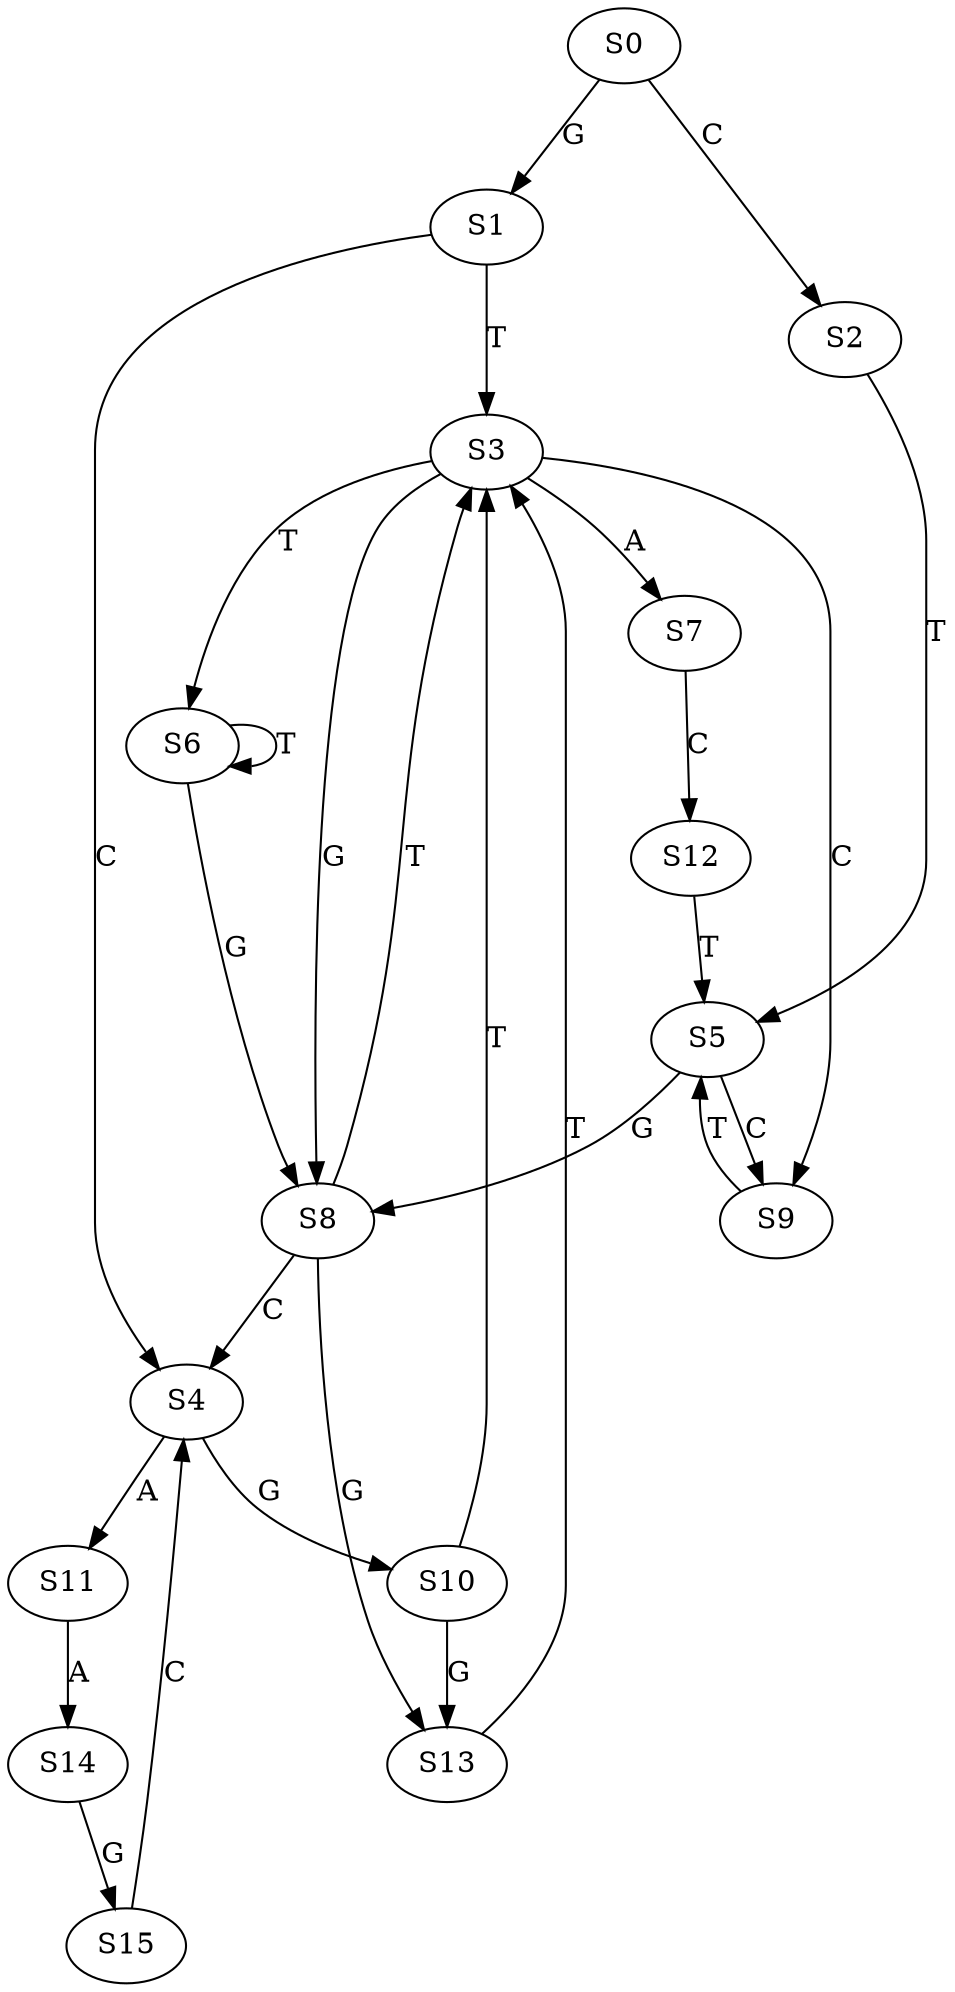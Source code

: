 strict digraph  {
	S0 -> S1 [ label = G ];
	S0 -> S2 [ label = C ];
	S1 -> S3 [ label = T ];
	S1 -> S4 [ label = C ];
	S2 -> S5 [ label = T ];
	S3 -> S6 [ label = T ];
	S3 -> S7 [ label = A ];
	S3 -> S8 [ label = G ];
	S3 -> S9 [ label = C ];
	S4 -> S10 [ label = G ];
	S4 -> S11 [ label = A ];
	S5 -> S8 [ label = G ];
	S5 -> S9 [ label = C ];
	S6 -> S8 [ label = G ];
	S6 -> S6 [ label = T ];
	S7 -> S12 [ label = C ];
	S8 -> S4 [ label = C ];
	S8 -> S3 [ label = T ];
	S8 -> S13 [ label = G ];
	S9 -> S5 [ label = T ];
	S10 -> S3 [ label = T ];
	S10 -> S13 [ label = G ];
	S11 -> S14 [ label = A ];
	S12 -> S5 [ label = T ];
	S13 -> S3 [ label = T ];
	S14 -> S15 [ label = G ];
	S15 -> S4 [ label = C ];
}
